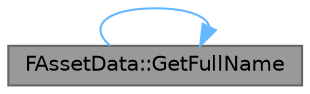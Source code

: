 digraph "FAssetData::GetFullName"
{
 // INTERACTIVE_SVG=YES
 // LATEX_PDF_SIZE
  bgcolor="transparent";
  edge [fontname=Helvetica,fontsize=10,labelfontname=Helvetica,labelfontsize=10];
  node [fontname=Helvetica,fontsize=10,shape=box,height=0.2,width=0.4];
  rankdir="LR";
  Node1 [id="Node000001",label="FAssetData::GetFullName",height=0.2,width=0.4,color="gray40", fillcolor="grey60", style="filled", fontcolor="black",tooltip="Returns the full name for the asset in the form: Class FullPath."];
  Node1 -> Node1 [id="edge1_Node000001_Node000001",color="steelblue1",style="solid",tooltip=" "];
}
